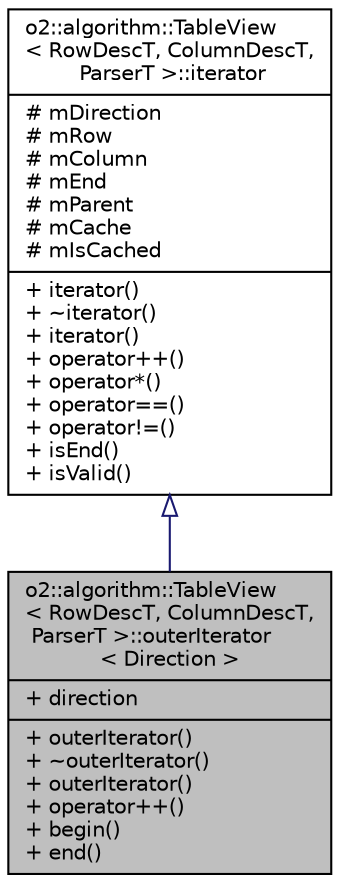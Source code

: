 digraph "o2::algorithm::TableView&lt; RowDescT, ColumnDescT, ParserT &gt;::outerIterator&lt; Direction &gt;"
{
 // INTERACTIVE_SVG=YES
  bgcolor="transparent";
  edge [fontname="Helvetica",fontsize="10",labelfontname="Helvetica",labelfontsize="10"];
  node [fontname="Helvetica",fontsize="10",shape=record];
  Node1 [label="{o2::algorithm::TableView\l\< RowDescT, ColumnDescT,\l ParserT \>::outerIterator\l\< Direction \>\n|+ direction\l|+ outerIterator()\l+ ~outerIterator()\l+ outerIterator()\l+ operator++()\l+ begin()\l+ end()\l}",height=0.2,width=0.4,color="black", fillcolor="grey75", style="filled" fontcolor="black"];
  Node2 -> Node1 [dir="back",color="midnightblue",fontsize="10",style="solid",arrowtail="onormal",fontname="Helvetica"];
  Node2 [label="{o2::algorithm::TableView\l\< RowDescT, ColumnDescT,\l ParserT \>::iterator\n|# mDirection\l# mRow\l# mColumn\l# mEnd\l# mParent\l# mCache\l# mIsCached\l|+ iterator()\l+ ~iterator()\l+ iterator()\l+ operator++()\l+ operator*()\l+ operator==()\l+ operator!=()\l+ isEnd()\l+ isValid()\l}",height=0.2,width=0.4,color="black",URL="$d3/d50/classo2_1_1algorithm_1_1TableView_1_1iterator.html",tooltip="Iterator class for configurable direction, i.e. either row or column. "];
}

